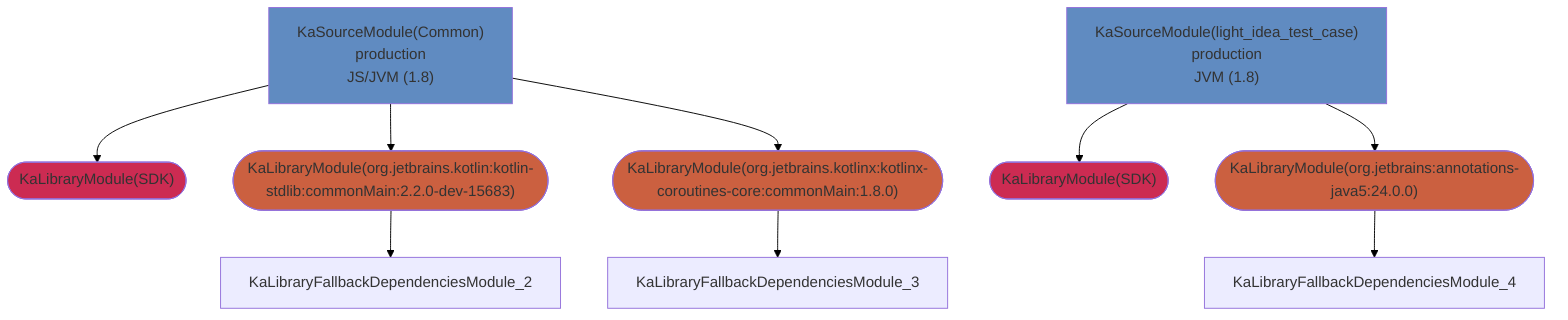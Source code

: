 graph TD
  KaLibraryModule_0(["KaLibraryModule(SDK)"])
  KaLibraryModule_1(["KaLibraryModule(SDK)"])
  KaLibraryModule_2(["KaLibraryModule(org.jetbrains.kotlin:kotlin-stdlib:commonMain:2.2.0-dev-15683)"])
  KaLibraryModule_3(["KaLibraryModule(org.jetbrains.kotlinx:kotlinx-coroutines-core:commonMain:1.8.0)"])
  KaLibraryModule_4(["KaLibraryModule(org.jetbrains:annotations-java5:24.0.0)"])
  KaSourceModule_5["KaSourceModule(Common)<br />production<br />JS/JVM (1.8)"]
  KaSourceModule_6["KaSourceModule(light_idea_test_case)<br />production<br />JVM (1.8)"]
  style KaLibraryModule_0 fill:#CC2B52
  style KaLibraryModule_1 fill:#CC2B52
  style KaLibraryModule_2 fill:#CB6040
  style KaLibraryModule_3 fill:#CB6040
  style KaLibraryModule_4 fill:#CB6040
  style KaSourceModule_5 fill:#608BC1
  style KaSourceModule_6 fill:#608BC1
  KaLibraryModule_2 --> KaLibraryFallbackDependenciesModule_2
  KaLibraryModule_3 --> KaLibraryFallbackDependenciesModule_3
  KaLibraryModule_4 --> KaLibraryFallbackDependenciesModule_4
  KaSourceModule_5 --> KaLibraryModule_0
  KaSourceModule_5 --> KaLibraryModule_2
  KaSourceModule_5 --> KaLibraryModule_3
  KaSourceModule_6 --> KaLibraryModule_1
  KaSourceModule_6 --> KaLibraryModule_4
  linkStyle 0 stroke:black
  linkStyle 1 stroke:black
  linkStyle 2 stroke:black
  linkStyle 3 stroke:black
  linkStyle 4 stroke:black
  linkStyle 5 stroke:black
  linkStyle 6 stroke:black
  linkStyle 7 stroke:black